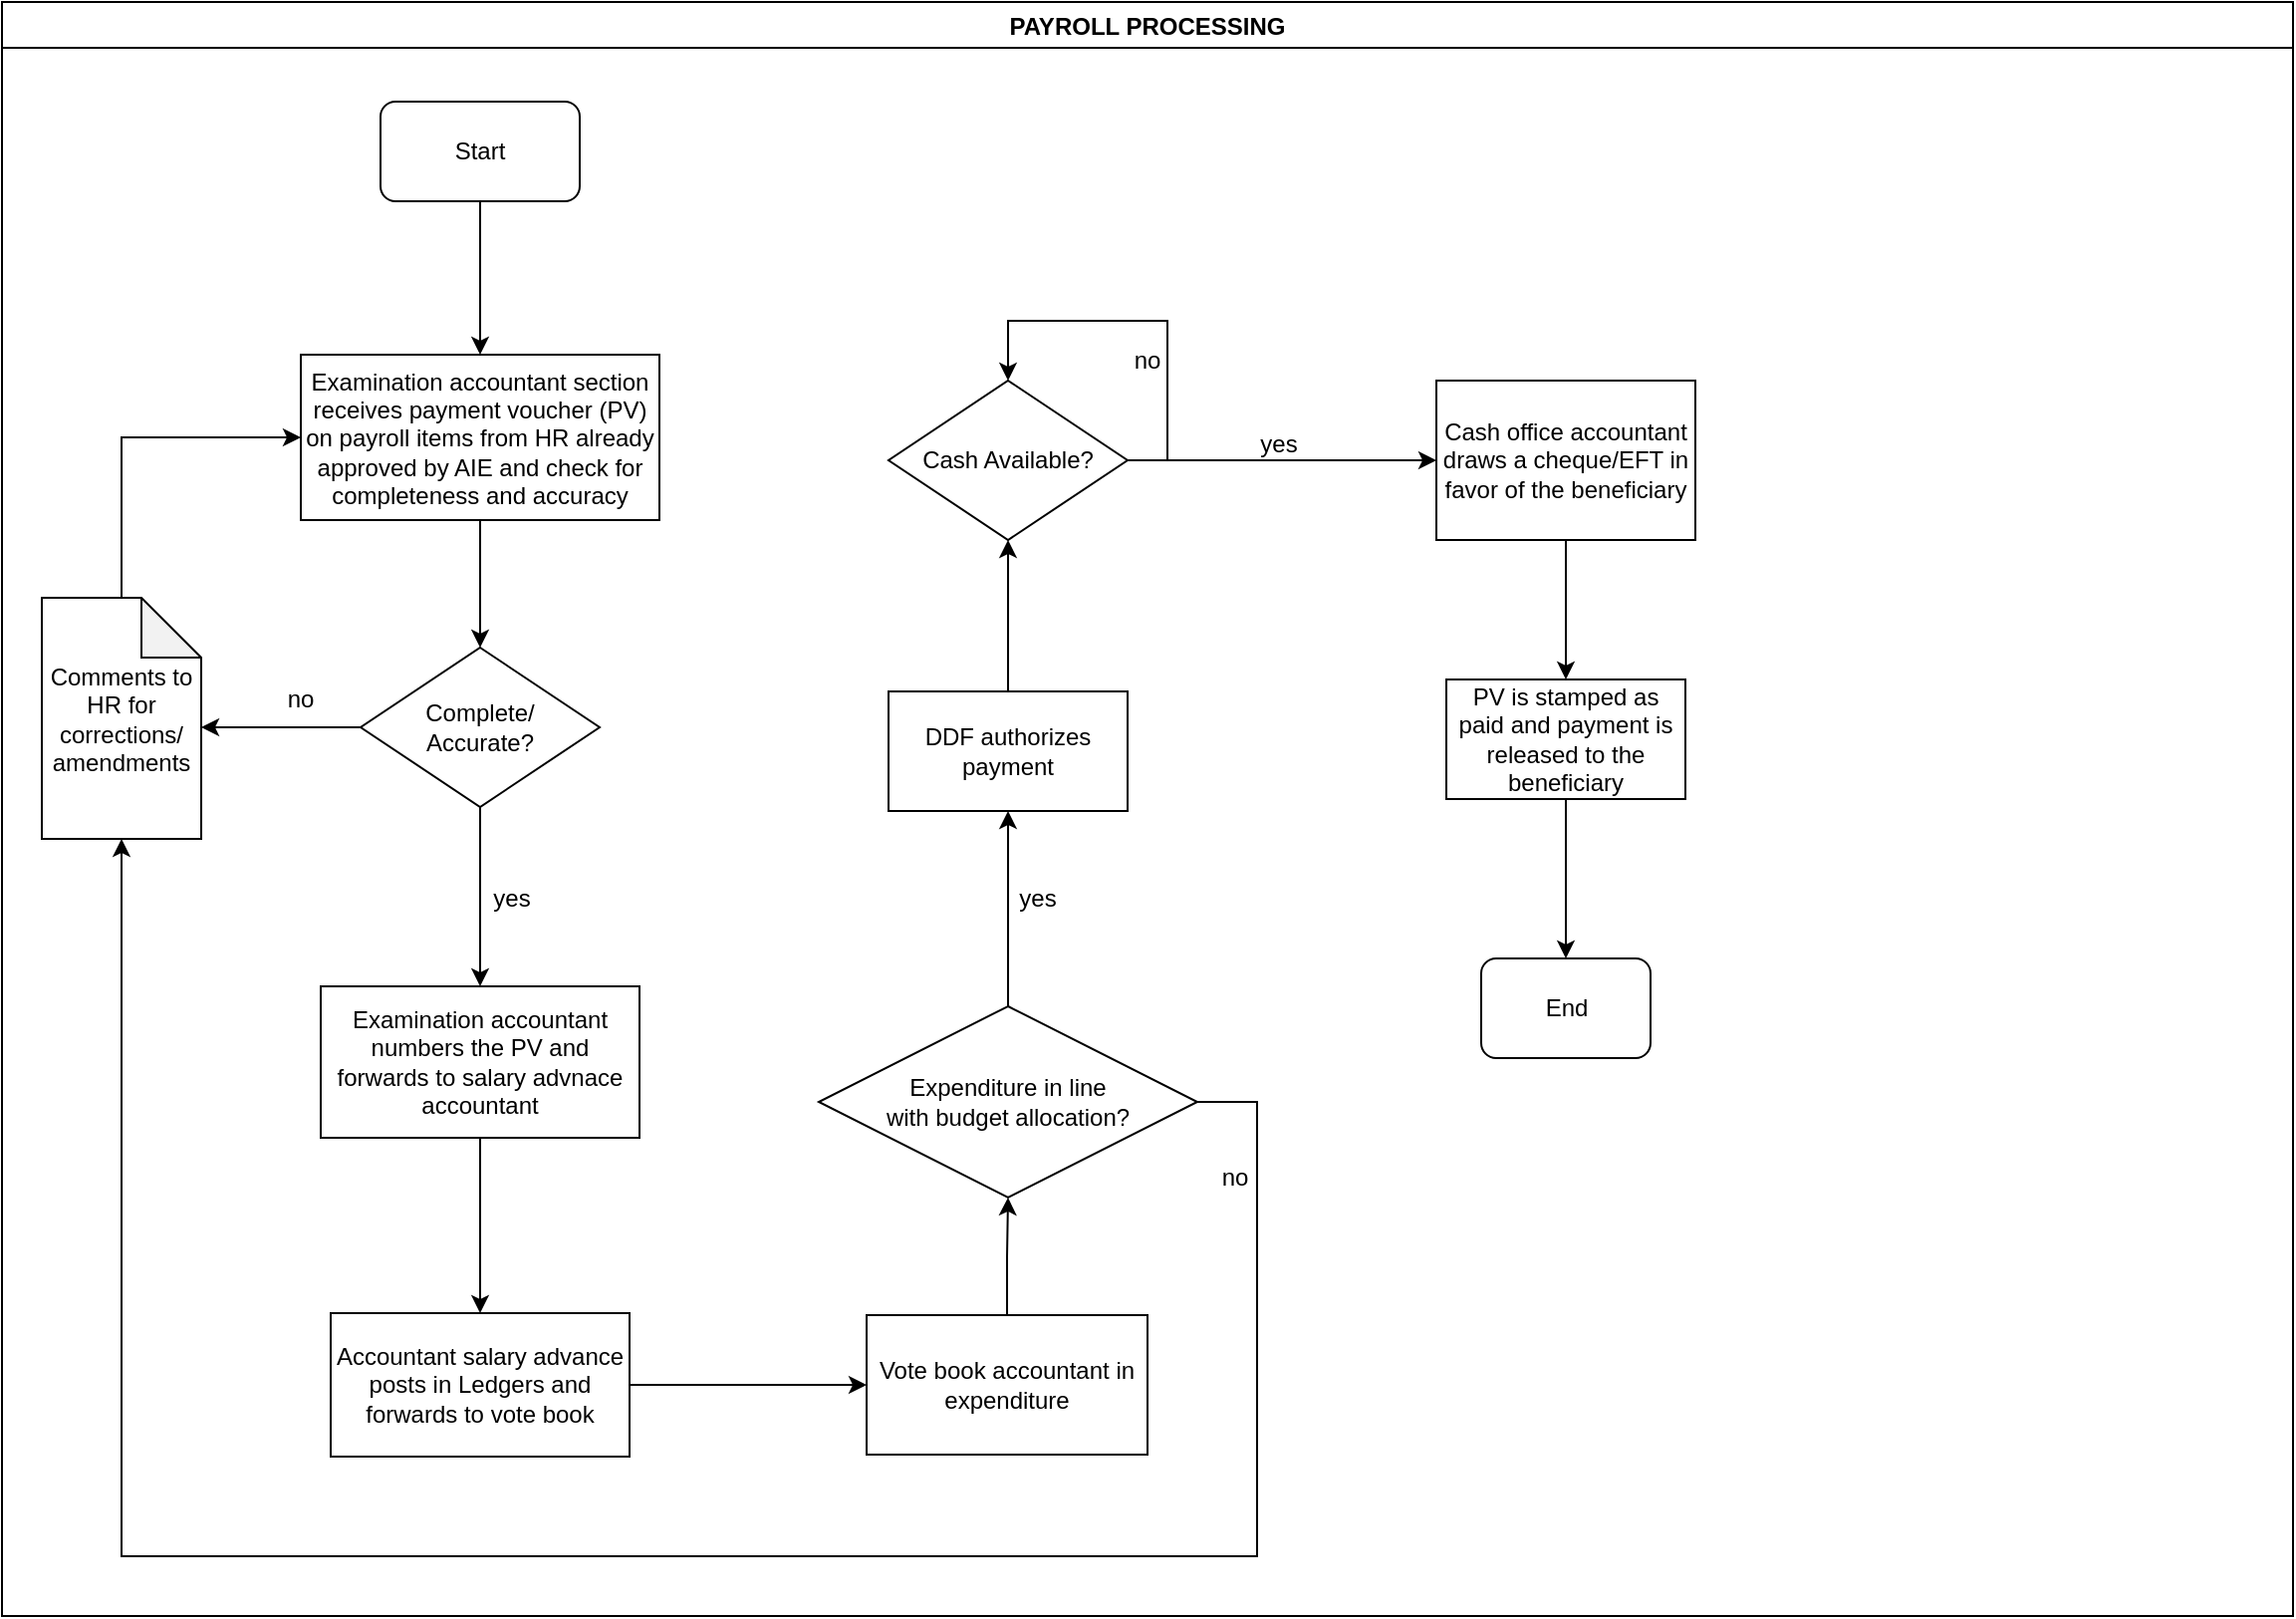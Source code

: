 <mxfile version="13.10.9" type="github">
  <diagram id="3awrSkJuFKPsmrS7k47G" name="Page-1">
    <mxGraphModel dx="1038" dy="547" grid="1" gridSize="10" guides="1" tooltips="1" connect="1" arrows="1" fold="1" page="1" pageScale="1" pageWidth="1169" pageHeight="827" math="0" shadow="0">
      <root>
        <mxCell id="0" />
        <mxCell id="1" parent="0" />
        <mxCell id="ExbaMdFKqMui6jrxIC88-60" value="PAYROLL PROCESSING" style="swimlane;" vertex="1" parent="1">
          <mxGeometry x="10" y="10" width="1150" height="810" as="geometry" />
        </mxCell>
        <mxCell id="ExbaMdFKqMui6jrxIC88-61" value="Start" style="rounded=1;whiteSpace=wrap;html=1;" vertex="1" parent="ExbaMdFKqMui6jrxIC88-60">
          <mxGeometry x="190" y="50" width="100" height="50" as="geometry" />
        </mxCell>
        <mxCell id="ExbaMdFKqMui6jrxIC88-64" value="Examination accountant section receives payment voucher (PV) on payroll items from HR already approved by AIE and check for completeness and accuracy" style="rounded=0;whiteSpace=wrap;html=1;" vertex="1" parent="ExbaMdFKqMui6jrxIC88-60">
          <mxGeometry x="150" y="177" width="180" height="83" as="geometry" />
        </mxCell>
        <mxCell id="ExbaMdFKqMui6jrxIC88-63" value="" style="edgeStyle=orthogonalEdgeStyle;rounded=0;orthogonalLoop=1;jettySize=auto;html=1;entryX=0.5;entryY=0;entryDx=0;entryDy=0;" edge="1" parent="ExbaMdFKqMui6jrxIC88-60" source="ExbaMdFKqMui6jrxIC88-61" target="ExbaMdFKqMui6jrxIC88-64">
          <mxGeometry relative="1" as="geometry">
            <mxPoint x="240" y="175" as="targetPoint" />
          </mxGeometry>
        </mxCell>
        <mxCell id="ExbaMdFKqMui6jrxIC88-65" value="&lt;div&gt;Complete/&lt;/div&gt;&lt;div&gt;Accurate?&lt;br&gt;&lt;/div&gt;" style="rhombus;whiteSpace=wrap;html=1;rounded=0;" vertex="1" parent="ExbaMdFKqMui6jrxIC88-60">
          <mxGeometry x="180" y="324" width="120" height="80" as="geometry" />
        </mxCell>
        <object label="" id="ExbaMdFKqMui6jrxIC88-66">
          <mxCell style="edgeStyle=orthogonalEdgeStyle;rounded=0;orthogonalLoop=1;jettySize=auto;html=1;" edge="1" parent="ExbaMdFKqMui6jrxIC88-60" source="ExbaMdFKqMui6jrxIC88-64" target="ExbaMdFKqMui6jrxIC88-65">
            <mxGeometry relative="1" as="geometry">
              <Array as="points">
                <mxPoint x="240" y="280" />
                <mxPoint x="240" y="280" />
              </Array>
            </mxGeometry>
          </mxCell>
        </object>
        <mxCell id="ExbaMdFKqMui6jrxIC88-71" value="yes" style="text;html=1;strokeColor=none;fillColor=none;align=center;verticalAlign=middle;whiteSpace=wrap;rounded=0;" vertex="1" parent="ExbaMdFKqMui6jrxIC88-60">
          <mxGeometry x="236" y="440" width="40" height="20" as="geometry" />
        </mxCell>
        <mxCell id="ExbaMdFKqMui6jrxIC88-74" value="&lt;div&gt;Comments to HR for corrections/ amendments &lt;/div&gt;" style="shape=note;whiteSpace=wrap;html=1;backgroundOutline=1;darkOpacity=0.05;" vertex="1" parent="ExbaMdFKqMui6jrxIC88-60">
          <mxGeometry x="20" y="299" width="80" height="121" as="geometry" />
        </mxCell>
        <mxCell id="ExbaMdFKqMui6jrxIC88-73" value="" style="edgeStyle=orthogonalEdgeStyle;rounded=0;orthogonalLoop=1;jettySize=auto;html=1;entryX=0;entryY=0;entryDx=80;entryDy=65;entryPerimeter=0;" edge="1" parent="ExbaMdFKqMui6jrxIC88-60" source="ExbaMdFKqMui6jrxIC88-65" target="ExbaMdFKqMui6jrxIC88-74">
          <mxGeometry relative="1" as="geometry">
            <mxPoint x="100" y="364" as="targetPoint" />
          </mxGeometry>
        </mxCell>
        <mxCell id="ExbaMdFKqMui6jrxIC88-76" value="" style="edgeStyle=orthogonalEdgeStyle;rounded=0;orthogonalLoop=1;jettySize=auto;html=1;entryX=0;entryY=0.5;entryDx=0;entryDy=0;" edge="1" parent="ExbaMdFKqMui6jrxIC88-60" source="ExbaMdFKqMui6jrxIC88-74" target="ExbaMdFKqMui6jrxIC88-64">
          <mxGeometry relative="1" as="geometry">
            <mxPoint x="60" y="199" as="targetPoint" />
            <Array as="points">
              <mxPoint x="60" y="219" />
            </Array>
          </mxGeometry>
        </mxCell>
        <mxCell id="ExbaMdFKqMui6jrxIC88-77" value="no" style="text;html=1;strokeColor=none;fillColor=none;align=center;verticalAlign=middle;whiteSpace=wrap;rounded=0;" vertex="1" parent="ExbaMdFKqMui6jrxIC88-60">
          <mxGeometry x="130" y="340" width="40" height="20" as="geometry" />
        </mxCell>
        <mxCell id="ExbaMdFKqMui6jrxIC88-80" value="Vote book accountant in expenditure" style="whiteSpace=wrap;html=1;rounded=0;" vertex="1" parent="ExbaMdFKqMui6jrxIC88-60">
          <mxGeometry x="434" y="659" width="141" height="70" as="geometry" />
        </mxCell>
        <mxCell id="ExbaMdFKqMui6jrxIC88-86" value="yes" style="text;html=1;strokeColor=none;fillColor=none;align=center;verticalAlign=middle;whiteSpace=wrap;rounded=0;" vertex="1" parent="ExbaMdFKqMui6jrxIC88-60">
          <mxGeometry x="500" y="440" width="40" height="20" as="geometry" />
        </mxCell>
        <mxCell id="ExbaMdFKqMui6jrxIC88-92" value="Cash Available?" style="rhombus;whiteSpace=wrap;html=1;rounded=0;" vertex="1" parent="ExbaMdFKqMui6jrxIC88-60">
          <mxGeometry x="445" y="190" width="120" height="80" as="geometry" />
        </mxCell>
        <mxCell id="ExbaMdFKqMui6jrxIC88-93" value="Cash office accountant draws a cheque/EFT in favor of the beneficiary" style="whiteSpace=wrap;html=1;rounded=0;" vertex="1" parent="ExbaMdFKqMui6jrxIC88-60">
          <mxGeometry x="720" y="190" width="130" height="80" as="geometry" />
        </mxCell>
        <mxCell id="ExbaMdFKqMui6jrxIC88-94" value="" style="edgeStyle=orthogonalEdgeStyle;rounded=0;orthogonalLoop=1;jettySize=auto;html=1;exitX=1;exitY=0.5;exitDx=0;exitDy=0;entryX=0.5;entryY=0;entryDx=0;entryDy=0;" edge="1" parent="ExbaMdFKqMui6jrxIC88-60" source="ExbaMdFKqMui6jrxIC88-92" target="ExbaMdFKqMui6jrxIC88-92">
          <mxGeometry relative="1" as="geometry">
            <mxPoint x="505" y="180" as="targetPoint" />
            <Array as="points">
              <mxPoint x="585" y="230" />
              <mxPoint x="585" y="160" />
              <mxPoint x="505" y="160" />
            </Array>
          </mxGeometry>
        </mxCell>
        <mxCell id="ExbaMdFKqMui6jrxIC88-99" value="End" style="rounded=1;whiteSpace=wrap;html=1;" vertex="1" parent="ExbaMdFKqMui6jrxIC88-60">
          <mxGeometry x="742.5" y="480" width="85" height="50" as="geometry" />
        </mxCell>
        <mxCell id="ExbaMdFKqMui6jrxIC88-100" value="yes" style="text;html=1;strokeColor=none;fillColor=none;align=center;verticalAlign=middle;whiteSpace=wrap;rounded=0;" vertex="1" parent="ExbaMdFKqMui6jrxIC88-60">
          <mxGeometry x="621" y="212" width="40" height="20" as="geometry" />
        </mxCell>
        <mxCell id="ExbaMdFKqMui6jrxIC88-103" value="" style="edgeStyle=orthogonalEdgeStyle;rounded=0;orthogonalLoop=1;jettySize=auto;html=1;entryX=0;entryY=0.5;entryDx=0;entryDy=0;" edge="1" parent="ExbaMdFKqMui6jrxIC88-60" source="ExbaMdFKqMui6jrxIC88-92" target="ExbaMdFKqMui6jrxIC88-93">
          <mxGeometry relative="1" as="geometry">
            <mxPoint x="644.5" y="230" as="targetPoint" />
          </mxGeometry>
        </mxCell>
        <mxCell id="ExbaMdFKqMui6jrxIC88-104" value="no" style="text;html=1;strokeColor=none;fillColor=none;align=center;verticalAlign=middle;whiteSpace=wrap;rounded=0;" vertex="1" parent="ExbaMdFKqMui6jrxIC88-60">
          <mxGeometry x="555" y="170" width="40" height="20" as="geometry" />
        </mxCell>
        <mxCell id="ExbaMdFKqMui6jrxIC88-79" value="" style="edgeStyle=orthogonalEdgeStyle;rounded=0;orthogonalLoop=1;jettySize=auto;html=1;" edge="1" parent="1" source="ExbaMdFKqMui6jrxIC88-67" target="ExbaMdFKqMui6jrxIC88-78">
          <mxGeometry relative="1" as="geometry" />
        </mxCell>
        <mxCell id="ExbaMdFKqMui6jrxIC88-67" value="Examination accountant numbers the PV and forwards to salary advnace accountant" style="whiteSpace=wrap;html=1;rounded=0;" vertex="1" parent="1">
          <mxGeometry x="170" y="504" width="160" height="76" as="geometry" />
        </mxCell>
        <mxCell id="ExbaMdFKqMui6jrxIC88-68" value="" style="edgeStyle=orthogonalEdgeStyle;rounded=0;orthogonalLoop=1;jettySize=auto;html=1;" edge="1" parent="1" source="ExbaMdFKqMui6jrxIC88-65" target="ExbaMdFKqMui6jrxIC88-67">
          <mxGeometry relative="1" as="geometry" />
        </mxCell>
        <mxCell id="ExbaMdFKqMui6jrxIC88-81" value="" style="edgeStyle=orthogonalEdgeStyle;rounded=0;orthogonalLoop=1;jettySize=auto;html=1;" edge="1" parent="1" source="ExbaMdFKqMui6jrxIC88-78" target="ExbaMdFKqMui6jrxIC88-80">
          <mxGeometry relative="1" as="geometry" />
        </mxCell>
        <mxCell id="ExbaMdFKqMui6jrxIC88-78" value="Accountant salary advance posts in Ledgers and forwards to vote book" style="whiteSpace=wrap;html=1;rounded=0;" vertex="1" parent="1">
          <mxGeometry x="175" y="668" width="150" height="72" as="geometry" />
        </mxCell>
        <mxCell id="ExbaMdFKqMui6jrxIC88-85" value="" style="edgeStyle=orthogonalEdgeStyle;rounded=0;orthogonalLoop=1;jettySize=auto;html=1;" edge="1" parent="1" source="ExbaMdFKqMui6jrxIC88-82" target="ExbaMdFKqMui6jrxIC88-84">
          <mxGeometry relative="1" as="geometry" />
        </mxCell>
        <mxCell id="ExbaMdFKqMui6jrxIC88-88" value="" style="edgeStyle=orthogonalEdgeStyle;rounded=0;orthogonalLoop=1;jettySize=auto;html=1;entryX=0.5;entryY=1;entryDx=0;entryDy=0;entryPerimeter=0;" edge="1" parent="1" source="ExbaMdFKqMui6jrxIC88-82" target="ExbaMdFKqMui6jrxIC88-74">
          <mxGeometry relative="1" as="geometry">
            <mxPoint x="745" y="562" as="targetPoint" />
            <Array as="points">
              <mxPoint x="640" y="562" />
              <mxPoint x="640" y="790" />
              <mxPoint x="70" y="790" />
            </Array>
          </mxGeometry>
        </mxCell>
        <mxCell id="ExbaMdFKqMui6jrxIC88-82" value="&lt;div&gt;Expenditure in line &lt;br&gt;&lt;/div&gt;&lt;div&gt;with budget allocation?&lt;/div&gt;" style="rhombus;whiteSpace=wrap;html=1;rounded=0;" vertex="1" parent="1">
          <mxGeometry x="420" y="514" width="190" height="96" as="geometry" />
        </mxCell>
        <mxCell id="ExbaMdFKqMui6jrxIC88-83" value="" style="edgeStyle=orthogonalEdgeStyle;rounded=0;orthogonalLoop=1;jettySize=auto;html=1;" edge="1" parent="1" source="ExbaMdFKqMui6jrxIC88-80" target="ExbaMdFKqMui6jrxIC88-82">
          <mxGeometry relative="1" as="geometry" />
        </mxCell>
        <mxCell id="ExbaMdFKqMui6jrxIC88-91" value="" style="edgeStyle=orthogonalEdgeStyle;rounded=0;orthogonalLoop=1;jettySize=auto;html=1;entryX=0.5;entryY=1;entryDx=0;entryDy=0;" edge="1" parent="1" source="ExbaMdFKqMui6jrxIC88-84" target="ExbaMdFKqMui6jrxIC88-92">
          <mxGeometry relative="1" as="geometry">
            <mxPoint x="515" y="276" as="targetPoint" />
          </mxGeometry>
        </mxCell>
        <mxCell id="ExbaMdFKqMui6jrxIC88-84" value="DDF authorizes payment" style="whiteSpace=wrap;html=1;rounded=0;" vertex="1" parent="1">
          <mxGeometry x="455" y="356" width="120" height="60" as="geometry" />
        </mxCell>
        <mxCell id="ExbaMdFKqMui6jrxIC88-89" value="no" style="text;html=1;strokeColor=none;fillColor=none;align=center;verticalAlign=middle;whiteSpace=wrap;rounded=0;" vertex="1" parent="1">
          <mxGeometry x="609" y="590" width="40" height="20" as="geometry" />
        </mxCell>
        <mxCell id="ExbaMdFKqMui6jrxIC88-98" value="" style="edgeStyle=orthogonalEdgeStyle;rounded=0;orthogonalLoop=1;jettySize=auto;html=1;entryX=0.5;entryY=0;entryDx=0;entryDy=0;" edge="1" parent="1" source="ExbaMdFKqMui6jrxIC88-95" target="ExbaMdFKqMui6jrxIC88-99">
          <mxGeometry relative="1" as="geometry">
            <mxPoint x="795" y="490" as="targetPoint" />
          </mxGeometry>
        </mxCell>
        <mxCell id="ExbaMdFKqMui6jrxIC88-95" value="PV is stamped as paid and payment is released to the beneficiary" style="whiteSpace=wrap;html=1;rounded=0;" vertex="1" parent="1">
          <mxGeometry x="735" y="350" width="120" height="60" as="geometry" />
        </mxCell>
        <mxCell id="ExbaMdFKqMui6jrxIC88-96" value="" style="edgeStyle=orthogonalEdgeStyle;rounded=0;orthogonalLoop=1;jettySize=auto;html=1;" edge="1" parent="1" source="ExbaMdFKqMui6jrxIC88-93" target="ExbaMdFKqMui6jrxIC88-95">
          <mxGeometry relative="1" as="geometry" />
        </mxCell>
      </root>
    </mxGraphModel>
  </diagram>
</mxfile>

